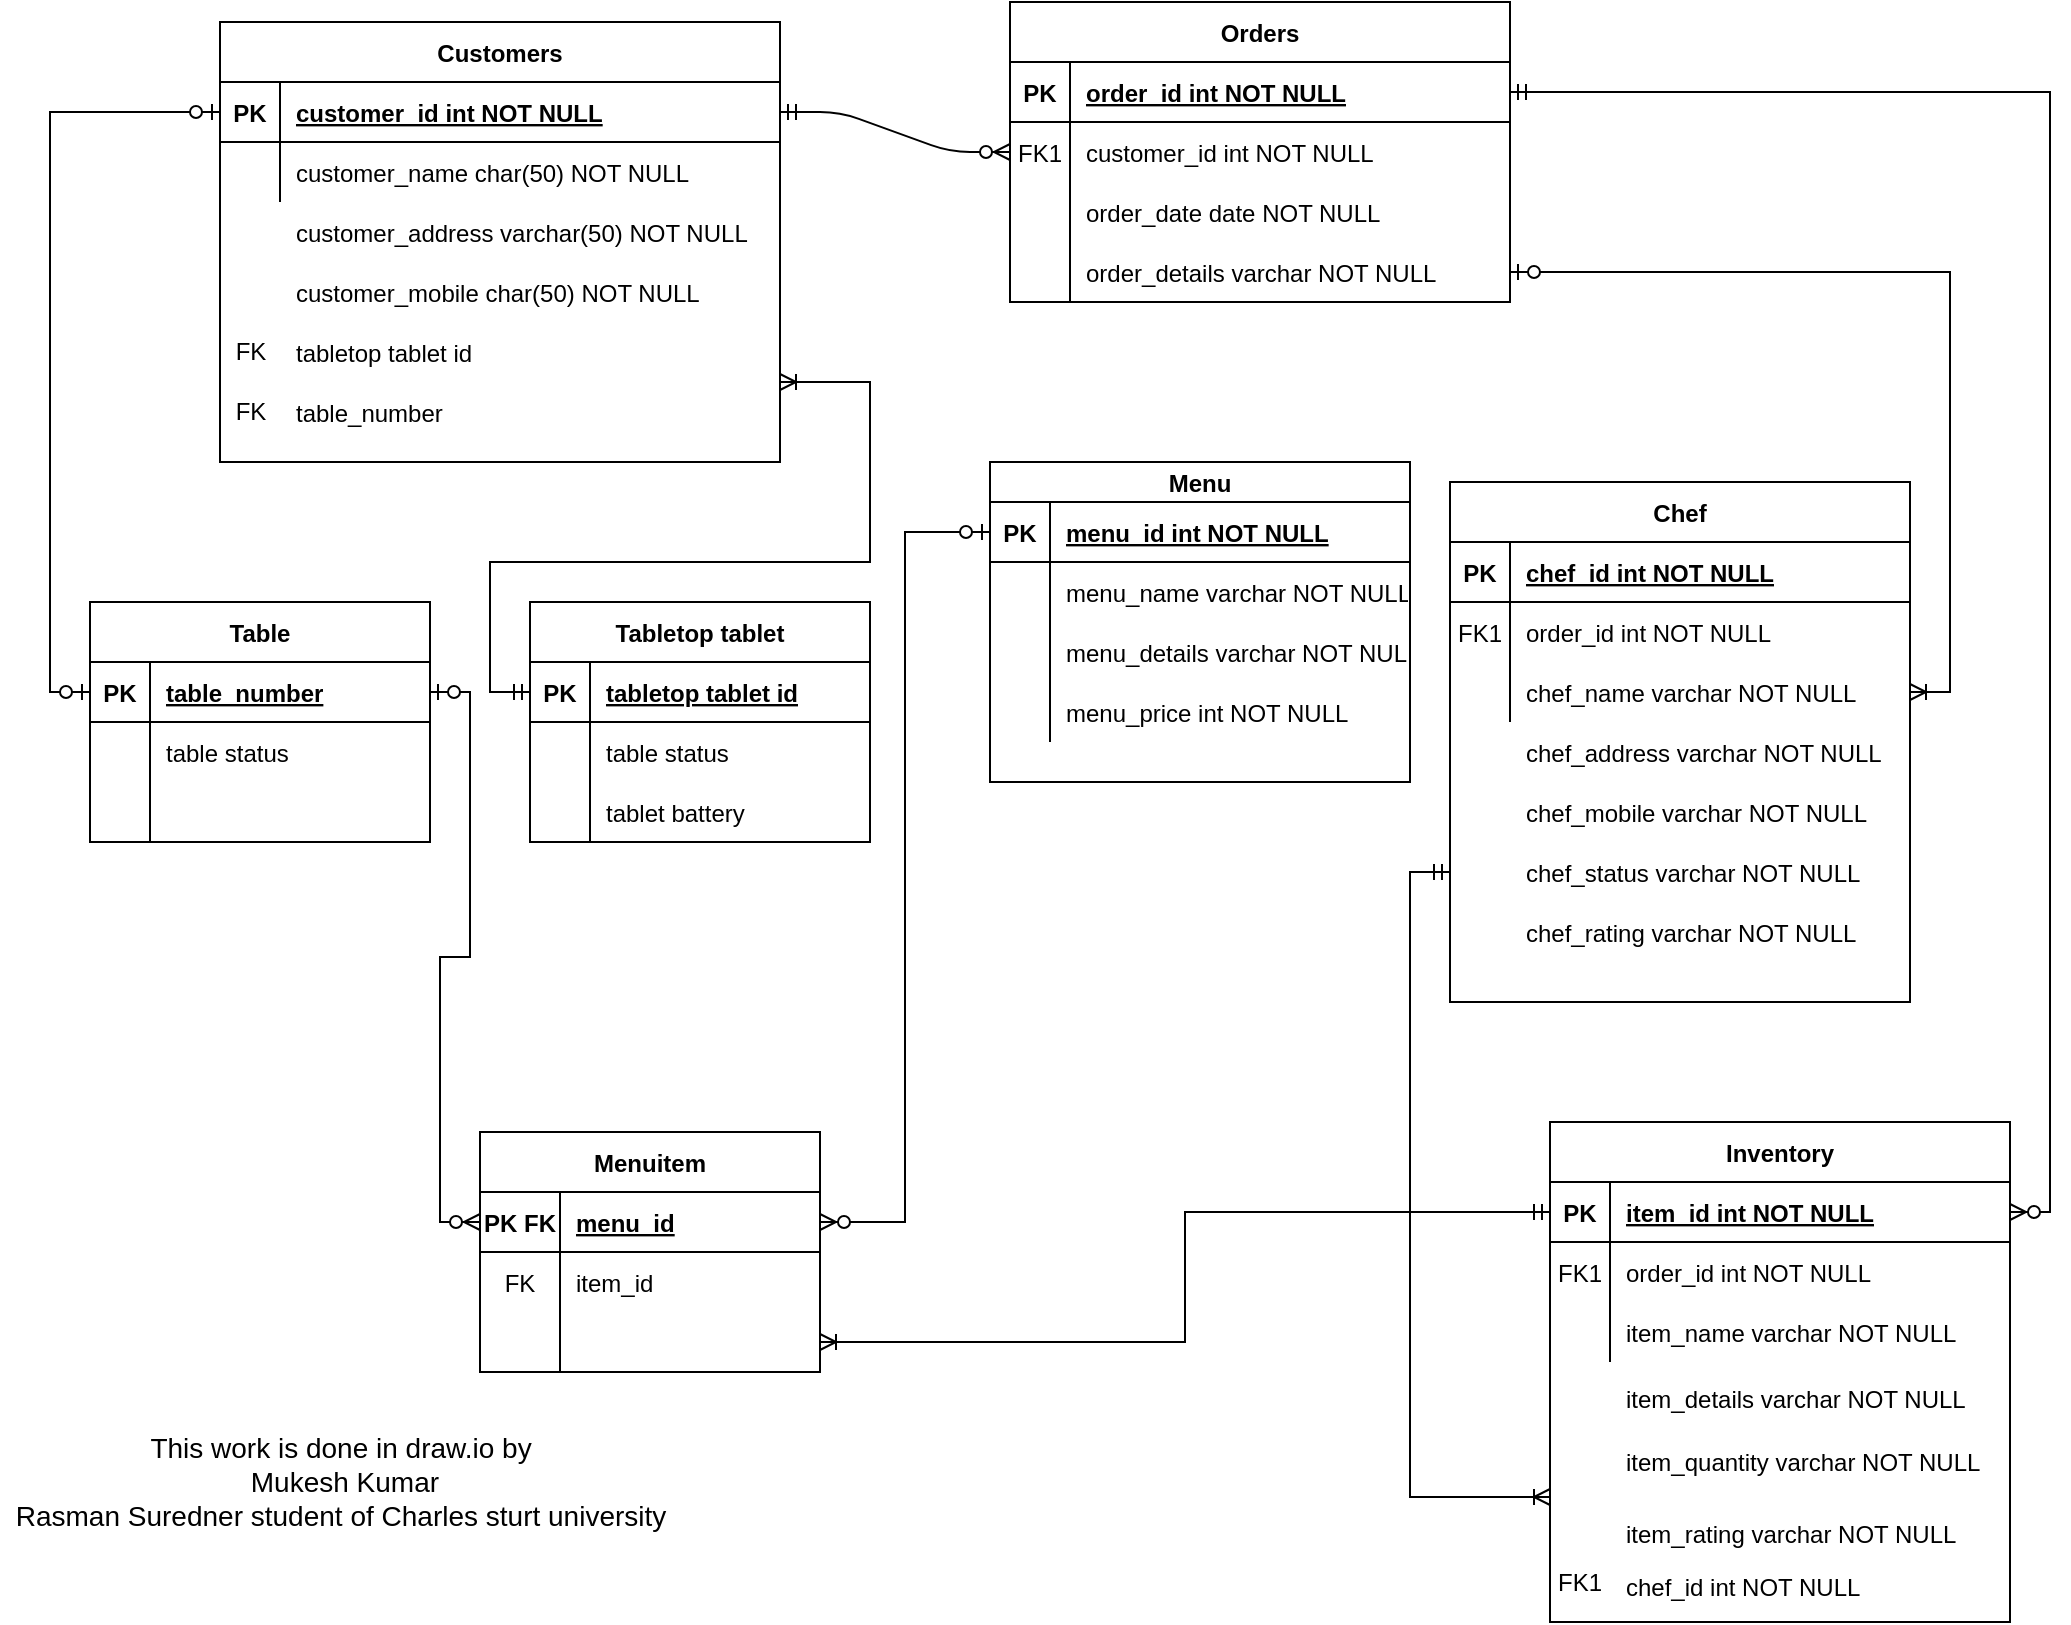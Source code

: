 <mxfile version="14.5.7" type="device"><diagram id="R2lEEEUBdFMjLlhIrx00" name="Page-1"><mxGraphModel dx="1001" dy="580" grid="1" gridSize="10" guides="1" tooltips="1" connect="1" arrows="1" fold="1" page="1" pageScale="1" pageWidth="850" pageHeight="1100" math="0" shadow="0" extFonts="Permanent Marker^https://fonts.googleapis.com/css?family=Permanent+Marker"><root><mxCell id="0"/><mxCell id="1" parent="0"/><mxCell id="C-vyLk0tnHw3VtMMgP7b-1" value="" style="edgeStyle=entityRelationEdgeStyle;endArrow=ERzeroToMany;startArrow=ERmandOne;endFill=1;startFill=0;" parent="1" source="C-vyLk0tnHw3VtMMgP7b-24" target="C-vyLk0tnHw3VtMMgP7b-6" edge="1"><mxGeometry width="100" height="100" relative="1" as="geometry"><mxPoint x="340" y="720" as="sourcePoint"/><mxPoint x="440" y="620" as="targetPoint"/></mxGeometry></mxCell><mxCell id="C-vyLk0tnHw3VtMMgP7b-2" value="Orders" style="shape=table;startSize=30;container=1;collapsible=1;childLayout=tableLayout;fixedRows=1;rowLines=0;fontStyle=1;align=center;resizeLast=1;" parent="1" vertex="1"><mxGeometry x="520" y="80" width="250" height="150" as="geometry"/></mxCell><mxCell id="C-vyLk0tnHw3VtMMgP7b-3" value="" style="shape=partialRectangle;collapsible=0;dropTarget=0;pointerEvents=0;fillColor=none;points=[[0,0.5],[1,0.5]];portConstraint=eastwest;top=0;left=0;right=0;bottom=1;" parent="C-vyLk0tnHw3VtMMgP7b-2" vertex="1"><mxGeometry y="30" width="250" height="30" as="geometry"/></mxCell><mxCell id="C-vyLk0tnHw3VtMMgP7b-4" value="PK" style="shape=partialRectangle;overflow=hidden;connectable=0;fillColor=none;top=0;left=0;bottom=0;right=0;fontStyle=1;" parent="C-vyLk0tnHw3VtMMgP7b-3" vertex="1"><mxGeometry width="30" height="30" as="geometry"/></mxCell><mxCell id="C-vyLk0tnHw3VtMMgP7b-5" value="order_id int NOT NULL " style="shape=partialRectangle;overflow=hidden;connectable=0;fillColor=none;top=0;left=0;bottom=0;right=0;align=left;spacingLeft=6;fontStyle=5;" parent="C-vyLk0tnHw3VtMMgP7b-3" vertex="1"><mxGeometry x="30" width="220" height="30" as="geometry"/></mxCell><mxCell id="C-vyLk0tnHw3VtMMgP7b-6" value="" style="shape=partialRectangle;collapsible=0;dropTarget=0;pointerEvents=0;fillColor=none;points=[[0,0.5],[1,0.5]];portConstraint=eastwest;top=0;left=0;right=0;bottom=0;" parent="C-vyLk0tnHw3VtMMgP7b-2" vertex="1"><mxGeometry y="60" width="250" height="30" as="geometry"/></mxCell><mxCell id="C-vyLk0tnHw3VtMMgP7b-7" value="FK1" style="shape=partialRectangle;overflow=hidden;connectable=0;fillColor=none;top=0;left=0;bottom=0;right=0;" parent="C-vyLk0tnHw3VtMMgP7b-6" vertex="1"><mxGeometry width="30" height="30" as="geometry"/></mxCell><mxCell id="C-vyLk0tnHw3VtMMgP7b-8" value="customer_id int NOT NULL" style="shape=partialRectangle;overflow=hidden;connectable=0;fillColor=none;top=0;left=0;bottom=0;right=0;align=left;spacingLeft=6;" parent="C-vyLk0tnHw3VtMMgP7b-6" vertex="1"><mxGeometry x="30" width="220" height="30" as="geometry"/></mxCell><mxCell id="C-vyLk0tnHw3VtMMgP7b-9" value="" style="shape=partialRectangle;collapsible=0;dropTarget=0;pointerEvents=0;fillColor=none;points=[[0,0.5],[1,0.5]];portConstraint=eastwest;top=0;left=0;right=0;bottom=0;" parent="C-vyLk0tnHw3VtMMgP7b-2" vertex="1"><mxGeometry y="90" width="250" height="30" as="geometry"/></mxCell><mxCell id="C-vyLk0tnHw3VtMMgP7b-10" value="" style="shape=partialRectangle;overflow=hidden;connectable=0;fillColor=none;top=0;left=0;bottom=0;right=0;" parent="C-vyLk0tnHw3VtMMgP7b-9" vertex="1"><mxGeometry width="30" height="30" as="geometry"/></mxCell><mxCell id="C-vyLk0tnHw3VtMMgP7b-11" value="order_date date NOT NULL" style="shape=partialRectangle;overflow=hidden;connectable=0;fillColor=none;top=0;left=0;bottom=0;right=0;align=left;spacingLeft=6;" parent="C-vyLk0tnHw3VtMMgP7b-9" vertex="1"><mxGeometry x="30" width="220" height="30" as="geometry"/></mxCell><mxCell id="YuG_SOp14LQoH3EPIT1z-64" value="" style="shape=partialRectangle;collapsible=0;dropTarget=0;pointerEvents=0;fillColor=none;points=[[0,0.5],[1,0.5]];portConstraint=eastwest;top=0;left=0;right=0;bottom=0;" vertex="1" parent="C-vyLk0tnHw3VtMMgP7b-2"><mxGeometry y="120" width="250" height="30" as="geometry"/></mxCell><mxCell id="YuG_SOp14LQoH3EPIT1z-65" value="" style="shape=partialRectangle;overflow=hidden;connectable=0;fillColor=none;top=0;left=0;bottom=0;right=0;" vertex="1" parent="YuG_SOp14LQoH3EPIT1z-64"><mxGeometry width="30" height="30" as="geometry"/></mxCell><mxCell id="YuG_SOp14LQoH3EPIT1z-66" value="order_details varchar NOT NULL" style="shape=partialRectangle;overflow=hidden;connectable=0;fillColor=none;top=0;left=0;bottom=0;right=0;align=left;spacingLeft=6;" vertex="1" parent="YuG_SOp14LQoH3EPIT1z-64"><mxGeometry x="30" width="220" height="30" as="geometry"/></mxCell><mxCell id="YuG_SOp14LQoH3EPIT1z-11" value="Menu" style="shape=table;startSize=20;container=1;collapsible=1;childLayout=tableLayout;fixedRows=1;rowLines=0;fontStyle=1;align=center;resizeLast=1;" vertex="1" parent="1"><mxGeometry x="510" y="310" width="210" height="160" as="geometry"/></mxCell><mxCell id="YuG_SOp14LQoH3EPIT1z-12" value="" style="shape=partialRectangle;collapsible=0;dropTarget=0;pointerEvents=0;fillColor=none;points=[[0,0.5],[1,0.5]];portConstraint=eastwest;top=0;left=0;right=0;bottom=1;" vertex="1" parent="YuG_SOp14LQoH3EPIT1z-11"><mxGeometry y="20" width="210" height="30" as="geometry"/></mxCell><mxCell id="YuG_SOp14LQoH3EPIT1z-13" value="PK" style="shape=partialRectangle;overflow=hidden;connectable=0;fillColor=none;top=0;left=0;bottom=0;right=0;fontStyle=1;" vertex="1" parent="YuG_SOp14LQoH3EPIT1z-12"><mxGeometry width="30" height="30" as="geometry"/></mxCell><mxCell id="YuG_SOp14LQoH3EPIT1z-14" value="menu_id int NOT NULL " style="shape=partialRectangle;overflow=hidden;connectable=0;fillColor=none;top=0;left=0;bottom=0;right=0;align=left;spacingLeft=6;fontStyle=5;" vertex="1" parent="YuG_SOp14LQoH3EPIT1z-12"><mxGeometry x="30" width="180" height="30" as="geometry"/></mxCell><mxCell id="YuG_SOp14LQoH3EPIT1z-15" value="" style="shape=partialRectangle;collapsible=0;dropTarget=0;pointerEvents=0;fillColor=none;points=[[0,0.5],[1,0.5]];portConstraint=eastwest;top=0;left=0;right=0;bottom=0;" vertex="1" parent="YuG_SOp14LQoH3EPIT1z-11"><mxGeometry y="50" width="210" height="30" as="geometry"/></mxCell><mxCell id="YuG_SOp14LQoH3EPIT1z-16" value="" style="shape=partialRectangle;overflow=hidden;connectable=0;fillColor=none;top=0;left=0;bottom=0;right=0;" vertex="1" parent="YuG_SOp14LQoH3EPIT1z-15"><mxGeometry width="30" height="30" as="geometry"/></mxCell><mxCell id="YuG_SOp14LQoH3EPIT1z-17" value="menu_name varchar NOT NULL" style="shape=partialRectangle;overflow=hidden;connectable=0;fillColor=none;top=0;left=0;bottom=0;right=0;align=left;spacingLeft=6;" vertex="1" parent="YuG_SOp14LQoH3EPIT1z-15"><mxGeometry x="30" width="180" height="30" as="geometry"/></mxCell><mxCell id="YuG_SOp14LQoH3EPIT1z-18" value="" style="shape=partialRectangle;collapsible=0;dropTarget=0;pointerEvents=0;fillColor=none;points=[[0,0.5],[1,0.5]];portConstraint=eastwest;top=0;left=0;right=0;bottom=0;" vertex="1" parent="YuG_SOp14LQoH3EPIT1z-11"><mxGeometry y="80" width="210" height="30" as="geometry"/></mxCell><mxCell id="YuG_SOp14LQoH3EPIT1z-19" value="" style="shape=partialRectangle;overflow=hidden;connectable=0;fillColor=none;top=0;left=0;bottom=0;right=0;" vertex="1" parent="YuG_SOp14LQoH3EPIT1z-18"><mxGeometry width="30" height="30" as="geometry"/></mxCell><mxCell id="YuG_SOp14LQoH3EPIT1z-20" value="menu_details varchar NOT NULL" style="shape=partialRectangle;overflow=hidden;connectable=0;fillColor=none;top=0;left=0;bottom=0;right=0;align=left;spacingLeft=6;" vertex="1" parent="YuG_SOp14LQoH3EPIT1z-18"><mxGeometry x="30" width="180" height="30" as="geometry"/></mxCell><mxCell id="YuG_SOp14LQoH3EPIT1z-67" value="" style="shape=partialRectangle;collapsible=0;dropTarget=0;pointerEvents=0;fillColor=none;points=[[0,0.5],[1,0.5]];portConstraint=eastwest;top=0;left=0;right=0;bottom=0;" vertex="1" parent="YuG_SOp14LQoH3EPIT1z-11"><mxGeometry y="110" width="210" height="30" as="geometry"/></mxCell><mxCell id="YuG_SOp14LQoH3EPIT1z-68" value="" style="shape=partialRectangle;overflow=hidden;connectable=0;fillColor=none;top=0;left=0;bottom=0;right=0;" vertex="1" parent="YuG_SOp14LQoH3EPIT1z-67"><mxGeometry width="30" height="30" as="geometry"/></mxCell><mxCell id="YuG_SOp14LQoH3EPIT1z-69" value="menu_price int NOT NULL" style="shape=partialRectangle;overflow=hidden;connectable=0;fillColor=none;top=0;left=0;bottom=0;right=0;align=left;spacingLeft=6;" vertex="1" parent="YuG_SOp14LQoH3EPIT1z-67"><mxGeometry x="30" width="180" height="30" as="geometry"/></mxCell><mxCell id="YuG_SOp14LQoH3EPIT1z-21" value="Table" style="shape=table;startSize=30;container=1;collapsible=1;childLayout=tableLayout;fixedRows=1;rowLines=0;fontStyle=1;align=center;resizeLast=1;" vertex="1" parent="1"><mxGeometry x="60" y="380" width="170" height="120" as="geometry"/></mxCell><mxCell id="YuG_SOp14LQoH3EPIT1z-22" value="" style="shape=partialRectangle;collapsible=0;dropTarget=0;pointerEvents=0;fillColor=none;points=[[0,0.5],[1,0.5]];portConstraint=eastwest;top=0;left=0;right=0;bottom=1;" vertex="1" parent="YuG_SOp14LQoH3EPIT1z-21"><mxGeometry y="30" width="170" height="30" as="geometry"/></mxCell><mxCell id="YuG_SOp14LQoH3EPIT1z-23" value="PK" style="shape=partialRectangle;overflow=hidden;connectable=0;fillColor=none;top=0;left=0;bottom=0;right=0;fontStyle=1;" vertex="1" parent="YuG_SOp14LQoH3EPIT1z-22"><mxGeometry width="30" height="30" as="geometry"/></mxCell><mxCell id="YuG_SOp14LQoH3EPIT1z-24" value="table_number" style="shape=partialRectangle;overflow=hidden;connectable=0;fillColor=none;top=0;left=0;bottom=0;right=0;align=left;spacingLeft=6;fontStyle=5;" vertex="1" parent="YuG_SOp14LQoH3EPIT1z-22"><mxGeometry x="30" width="140" height="30" as="geometry"/></mxCell><mxCell id="YuG_SOp14LQoH3EPIT1z-25" value="" style="shape=partialRectangle;collapsible=0;dropTarget=0;pointerEvents=0;fillColor=none;points=[[0,0.5],[1,0.5]];portConstraint=eastwest;top=0;left=0;right=0;bottom=0;" vertex="1" parent="YuG_SOp14LQoH3EPIT1z-21"><mxGeometry y="60" width="170" height="30" as="geometry"/></mxCell><mxCell id="YuG_SOp14LQoH3EPIT1z-26" value="" style="shape=partialRectangle;overflow=hidden;connectable=0;fillColor=none;top=0;left=0;bottom=0;right=0;" vertex="1" parent="YuG_SOp14LQoH3EPIT1z-25"><mxGeometry width="30" height="30" as="geometry"/></mxCell><mxCell id="YuG_SOp14LQoH3EPIT1z-27" value="table status" style="shape=partialRectangle;overflow=hidden;connectable=0;fillColor=none;top=0;left=0;bottom=0;right=0;align=left;spacingLeft=6;" vertex="1" parent="YuG_SOp14LQoH3EPIT1z-25"><mxGeometry x="30" width="140" height="30" as="geometry"/></mxCell><mxCell id="YuG_SOp14LQoH3EPIT1z-28" value="" style="shape=partialRectangle;collapsible=0;dropTarget=0;pointerEvents=0;fillColor=none;points=[[0,0.5],[1,0.5]];portConstraint=eastwest;top=0;left=0;right=0;bottom=0;" vertex="1" parent="YuG_SOp14LQoH3EPIT1z-21"><mxGeometry y="90" width="170" height="30" as="geometry"/></mxCell><mxCell id="YuG_SOp14LQoH3EPIT1z-29" value="" style="shape=partialRectangle;overflow=hidden;connectable=0;fillColor=none;top=0;left=0;bottom=0;right=0;" vertex="1" parent="YuG_SOp14LQoH3EPIT1z-28"><mxGeometry width="30" height="30" as="geometry"/></mxCell><mxCell id="YuG_SOp14LQoH3EPIT1z-30" value="" style="shape=partialRectangle;overflow=hidden;connectable=0;fillColor=none;top=0;left=0;bottom=0;right=0;align=left;spacingLeft=6;" vertex="1" parent="YuG_SOp14LQoH3EPIT1z-28"><mxGeometry x="30" width="140" height="30" as="geometry"/></mxCell><mxCell id="YuG_SOp14LQoH3EPIT1z-31" value="Menuitem" style="shape=table;startSize=30;container=1;collapsible=1;childLayout=tableLayout;fixedRows=1;rowLines=0;fontStyle=1;align=center;resizeLast=1;" vertex="1" parent="1"><mxGeometry x="255" y="645" width="170" height="120" as="geometry"/></mxCell><mxCell id="YuG_SOp14LQoH3EPIT1z-32" value="" style="shape=partialRectangle;collapsible=0;dropTarget=0;pointerEvents=0;fillColor=none;points=[[0,0.5],[1,0.5]];portConstraint=eastwest;top=0;left=0;right=0;bottom=1;" vertex="1" parent="YuG_SOp14LQoH3EPIT1z-31"><mxGeometry y="30" width="170" height="30" as="geometry"/></mxCell><mxCell id="YuG_SOp14LQoH3EPIT1z-33" value="PK FK" style="shape=partialRectangle;overflow=hidden;connectable=0;fillColor=none;top=0;left=0;bottom=0;right=0;fontStyle=1;" vertex="1" parent="YuG_SOp14LQoH3EPIT1z-32"><mxGeometry width="40" height="30" as="geometry"/></mxCell><mxCell id="YuG_SOp14LQoH3EPIT1z-34" value="menu_id" style="shape=partialRectangle;overflow=hidden;connectable=0;fillColor=none;top=0;left=0;bottom=0;right=0;align=left;spacingLeft=6;fontStyle=5;" vertex="1" parent="YuG_SOp14LQoH3EPIT1z-32"><mxGeometry x="40" width="130" height="30" as="geometry"/></mxCell><mxCell id="YuG_SOp14LQoH3EPIT1z-35" value="" style="shape=partialRectangle;collapsible=0;dropTarget=0;pointerEvents=0;fillColor=none;points=[[0,0.5],[1,0.5]];portConstraint=eastwest;top=0;left=0;right=0;bottom=0;" vertex="1" parent="YuG_SOp14LQoH3EPIT1z-31"><mxGeometry y="60" width="170" height="30" as="geometry"/></mxCell><mxCell id="YuG_SOp14LQoH3EPIT1z-36" value="FK" style="shape=partialRectangle;overflow=hidden;connectable=0;fillColor=none;top=0;left=0;bottom=0;right=0;" vertex="1" parent="YuG_SOp14LQoH3EPIT1z-35"><mxGeometry width="40" height="30" as="geometry"/></mxCell><mxCell id="YuG_SOp14LQoH3EPIT1z-37" value="item_id" style="shape=partialRectangle;overflow=hidden;connectable=0;fillColor=none;top=0;left=0;bottom=0;right=0;align=left;spacingLeft=6;" vertex="1" parent="YuG_SOp14LQoH3EPIT1z-35"><mxGeometry x="40" width="130" height="30" as="geometry"/></mxCell><mxCell id="YuG_SOp14LQoH3EPIT1z-38" value="" style="shape=partialRectangle;collapsible=0;dropTarget=0;pointerEvents=0;fillColor=none;points=[[0,0.5],[1,0.5]];portConstraint=eastwest;top=0;left=0;right=0;bottom=0;" vertex="1" parent="YuG_SOp14LQoH3EPIT1z-31"><mxGeometry y="90" width="170" height="30" as="geometry"/></mxCell><mxCell id="YuG_SOp14LQoH3EPIT1z-39" value="" style="shape=partialRectangle;overflow=hidden;connectable=0;fillColor=none;top=0;left=0;bottom=0;right=0;" vertex="1" parent="YuG_SOp14LQoH3EPIT1z-38"><mxGeometry width="40" height="30" as="geometry"/></mxCell><mxCell id="YuG_SOp14LQoH3EPIT1z-40" value="" style="shape=partialRectangle;overflow=hidden;connectable=0;fillColor=none;top=0;left=0;bottom=0;right=0;align=left;spacingLeft=6;" vertex="1" parent="YuG_SOp14LQoH3EPIT1z-38"><mxGeometry x="40" width="130" height="30" as="geometry"/></mxCell><mxCell id="YuG_SOp14LQoH3EPIT1z-61" value="" style="group" vertex="1" connectable="0" parent="1"><mxGeometry x="125" y="90" width="280" height="220" as="geometry"/></mxCell><mxCell id="YuG_SOp14LQoH3EPIT1z-54" value="FK" style="text;html=1;align=center;verticalAlign=middle;resizable=0;points=[];autosize=1;" vertex="1" parent="YuG_SOp14LQoH3EPIT1z-61"><mxGeometry y="155" width="30" height="20" as="geometry"/></mxCell><mxCell id="YuG_SOp14LQoH3EPIT1z-57" value="FK" style="text;html=1;align=center;verticalAlign=middle;resizable=0;points=[];autosize=1;" vertex="1" parent="YuG_SOp14LQoH3EPIT1z-61"><mxGeometry y="185" width="30" height="20" as="geometry"/></mxCell><mxCell id="YuG_SOp14LQoH3EPIT1z-60" value="" style="group" vertex="1" connectable="0" parent="YuG_SOp14LQoH3EPIT1z-61"><mxGeometry width="280" height="220" as="geometry"/></mxCell><mxCell id="C-vyLk0tnHw3VtMMgP7b-23" value="Customers" style="shape=table;startSize=30;container=1;collapsible=1;childLayout=tableLayout;fixedRows=1;rowLines=0;fontStyle=1;align=center;resizeLast=1;" parent="YuG_SOp14LQoH3EPIT1z-60" vertex="1"><mxGeometry width="280" height="220" as="geometry"/></mxCell><mxCell id="C-vyLk0tnHw3VtMMgP7b-24" value="" style="shape=partialRectangle;collapsible=0;dropTarget=0;pointerEvents=0;fillColor=none;points=[[0,0.5],[1,0.5]];portConstraint=eastwest;top=0;left=0;right=0;bottom=1;" parent="C-vyLk0tnHw3VtMMgP7b-23" vertex="1"><mxGeometry y="30" width="280" height="30" as="geometry"/></mxCell><mxCell id="C-vyLk0tnHw3VtMMgP7b-25" value="PK" style="shape=partialRectangle;overflow=hidden;connectable=0;fillColor=none;top=0;left=0;bottom=0;right=0;fontStyle=1;" parent="C-vyLk0tnHw3VtMMgP7b-24" vertex="1"><mxGeometry width="30" height="30" as="geometry"/></mxCell><mxCell id="C-vyLk0tnHw3VtMMgP7b-26" value="customer_id int NOT NULL " style="shape=partialRectangle;overflow=hidden;connectable=0;fillColor=none;top=0;left=0;bottom=0;right=0;align=left;spacingLeft=6;fontStyle=5;" parent="C-vyLk0tnHw3VtMMgP7b-24" vertex="1"><mxGeometry x="30" width="250" height="30" as="geometry"/></mxCell><mxCell id="C-vyLk0tnHw3VtMMgP7b-27" value="" style="shape=partialRectangle;collapsible=0;dropTarget=0;pointerEvents=0;fillColor=none;points=[[0,0.5],[1,0.5]];portConstraint=eastwest;top=0;left=0;right=0;bottom=0;" parent="C-vyLk0tnHw3VtMMgP7b-23" vertex="1"><mxGeometry y="60" width="280" height="30" as="geometry"/></mxCell><mxCell id="C-vyLk0tnHw3VtMMgP7b-28" value="" style="shape=partialRectangle;overflow=hidden;connectable=0;fillColor=none;top=0;left=0;bottom=0;right=0;" parent="C-vyLk0tnHw3VtMMgP7b-27" vertex="1"><mxGeometry width="30" height="30" as="geometry"/></mxCell><mxCell id="C-vyLk0tnHw3VtMMgP7b-29" value="customer_name char(50) NOT NULL" style="shape=partialRectangle;overflow=hidden;connectable=0;fillColor=none;top=0;left=0;bottom=0;right=0;align=left;spacingLeft=6;" parent="C-vyLk0tnHw3VtMMgP7b-27" vertex="1"><mxGeometry x="30" width="250" height="30" as="geometry"/></mxCell><mxCell id="YuG_SOp14LQoH3EPIT1z-51" value="customer_address varchar(50) NOT NULL" style="shape=partialRectangle;overflow=hidden;connectable=0;fillColor=none;top=0;left=0;bottom=0;right=0;align=left;spacingLeft=6;" vertex="1" parent="YuG_SOp14LQoH3EPIT1z-60"><mxGeometry x="30" y="90" width="240" height="30" as="geometry"/></mxCell><mxCell id="YuG_SOp14LQoH3EPIT1z-52" value="customer_mobile char(50) NOT NULL" style="shape=partialRectangle;overflow=hidden;connectable=0;fillColor=none;top=0;left=0;bottom=0;right=0;align=left;spacingLeft=6;" vertex="1" parent="YuG_SOp14LQoH3EPIT1z-60"><mxGeometry x="30" y="120" width="240" height="30" as="geometry"/></mxCell><mxCell id="YuG_SOp14LQoH3EPIT1z-53" value="tabletop tablet id" style="shape=partialRectangle;overflow=hidden;connectable=0;fillColor=none;top=0;left=0;bottom=0;right=0;align=left;spacingLeft=6;" vertex="1" parent="YuG_SOp14LQoH3EPIT1z-60"><mxGeometry x="30" y="150" width="240" height="30" as="geometry"/></mxCell><mxCell id="YuG_SOp14LQoH3EPIT1z-56" value="table_number" style="shape=partialRectangle;overflow=hidden;connectable=0;fillColor=none;top=0;left=0;bottom=0;right=0;align=left;spacingLeft=6;" vertex="1" parent="YuG_SOp14LQoH3EPIT1z-60"><mxGeometry x="30" y="180" width="240" height="30" as="geometry"/></mxCell><mxCell id="YuG_SOp14LQoH3EPIT1z-62" style="edgeStyle=orthogonalEdgeStyle;rounded=0;jumpStyle=none;orthogonalLoop=1;jettySize=auto;html=1;exitX=0;exitY=0.5;exitDx=0;exitDy=0;entryX=0;entryY=0.5;entryDx=0;entryDy=0;strokeColor=#000000;endArrow=ERzeroToOne;endFill=1;startArrow=ERzeroToOne;startFill=1;" edge="1" parent="1" source="C-vyLk0tnHw3VtMMgP7b-24" target="YuG_SOp14LQoH3EPIT1z-22"><mxGeometry relative="1" as="geometry"/></mxCell><mxCell id="YuG_SOp14LQoH3EPIT1z-70" style="edgeStyle=orthogonalEdgeStyle;rounded=0;jumpStyle=none;orthogonalLoop=1;jettySize=auto;html=1;exitX=0;exitY=0.5;exitDx=0;exitDy=0;entryX=1;entryY=0.5;entryDx=0;entryDy=0;startArrow=ERzeroToOne;startFill=1;endArrow=ERzeroToMany;endFill=1;strokeColor=#000000;" edge="1" parent="1" source="YuG_SOp14LQoH3EPIT1z-12" target="YuG_SOp14LQoH3EPIT1z-32"><mxGeometry relative="1" as="geometry"/></mxCell><mxCell id="YuG_SOp14LQoH3EPIT1z-71" style="edgeStyle=orthogonalEdgeStyle;rounded=0;jumpStyle=none;orthogonalLoop=1;jettySize=auto;html=1;exitX=1;exitY=0.5;exitDx=0;exitDy=0;entryX=0;entryY=0.5;entryDx=0;entryDy=0;startArrow=ERzeroToOne;startFill=1;endArrow=ERzeroToMany;endFill=1;strokeColor=#000000;" edge="1" parent="1" source="YuG_SOp14LQoH3EPIT1z-22" target="YuG_SOp14LQoH3EPIT1z-32"><mxGeometry relative="1" as="geometry"/></mxCell><mxCell id="YuG_SOp14LQoH3EPIT1z-72" style="edgeStyle=orthogonalEdgeStyle;rounded=0;jumpStyle=none;orthogonalLoop=1;jettySize=auto;html=1;entryX=1;entryY=0.5;entryDx=0;entryDy=0;startArrow=ERmandOne;startFill=0;endArrow=ERzeroToMany;endFill=1;strokeColor=#000000;" edge="1" parent="1" source="C-vyLk0tnHw3VtMMgP7b-3" target="YuG_SOp14LQoH3EPIT1z-2"><mxGeometry relative="1" as="geometry"/></mxCell><mxCell id="YuG_SOp14LQoH3EPIT1z-74" value="Tabletop tablet" style="shape=table;startSize=30;container=1;collapsible=1;childLayout=tableLayout;fixedRows=1;rowLines=0;fontStyle=1;align=center;resizeLast=1;" vertex="1" parent="1"><mxGeometry x="280" y="380" width="170" height="120" as="geometry"/></mxCell><mxCell id="YuG_SOp14LQoH3EPIT1z-75" value="" style="shape=partialRectangle;collapsible=0;dropTarget=0;pointerEvents=0;fillColor=none;points=[[0,0.5],[1,0.5]];portConstraint=eastwest;top=0;left=0;right=0;bottom=1;" vertex="1" parent="YuG_SOp14LQoH3EPIT1z-74"><mxGeometry y="30" width="170" height="30" as="geometry"/></mxCell><mxCell id="YuG_SOp14LQoH3EPIT1z-76" value="PK" style="shape=partialRectangle;overflow=hidden;connectable=0;fillColor=none;top=0;left=0;bottom=0;right=0;fontStyle=1;" vertex="1" parent="YuG_SOp14LQoH3EPIT1z-75"><mxGeometry width="30" height="30" as="geometry"/></mxCell><mxCell id="YuG_SOp14LQoH3EPIT1z-77" value="tabletop tablet id" style="shape=partialRectangle;overflow=hidden;connectable=0;fillColor=none;top=0;left=0;bottom=0;right=0;align=left;spacingLeft=6;fontStyle=5;" vertex="1" parent="YuG_SOp14LQoH3EPIT1z-75"><mxGeometry x="30" width="140" height="30" as="geometry"/></mxCell><mxCell id="YuG_SOp14LQoH3EPIT1z-78" value="" style="shape=partialRectangle;collapsible=0;dropTarget=0;pointerEvents=0;fillColor=none;points=[[0,0.5],[1,0.5]];portConstraint=eastwest;top=0;left=0;right=0;bottom=0;" vertex="1" parent="YuG_SOp14LQoH3EPIT1z-74"><mxGeometry y="60" width="170" height="30" as="geometry"/></mxCell><mxCell id="YuG_SOp14LQoH3EPIT1z-79" value="" style="shape=partialRectangle;overflow=hidden;connectable=0;fillColor=none;top=0;left=0;bottom=0;right=0;" vertex="1" parent="YuG_SOp14LQoH3EPIT1z-78"><mxGeometry width="30" height="30" as="geometry"/></mxCell><mxCell id="YuG_SOp14LQoH3EPIT1z-80" value="table status" style="shape=partialRectangle;overflow=hidden;connectable=0;fillColor=none;top=0;left=0;bottom=0;right=0;align=left;spacingLeft=6;" vertex="1" parent="YuG_SOp14LQoH3EPIT1z-78"><mxGeometry x="30" width="140" height="30" as="geometry"/></mxCell><mxCell id="YuG_SOp14LQoH3EPIT1z-81" value="" style="shape=partialRectangle;collapsible=0;dropTarget=0;pointerEvents=0;fillColor=none;points=[[0,0.5],[1,0.5]];portConstraint=eastwest;top=0;left=0;right=0;bottom=0;" vertex="1" parent="YuG_SOp14LQoH3EPIT1z-74"><mxGeometry y="90" width="170" height="30" as="geometry"/></mxCell><mxCell id="YuG_SOp14LQoH3EPIT1z-82" value="" style="shape=partialRectangle;overflow=hidden;connectable=0;fillColor=none;top=0;left=0;bottom=0;right=0;" vertex="1" parent="YuG_SOp14LQoH3EPIT1z-81"><mxGeometry width="30" height="30" as="geometry"/></mxCell><mxCell id="YuG_SOp14LQoH3EPIT1z-83" value="" style="shape=partialRectangle;overflow=hidden;connectable=0;fillColor=none;top=0;left=0;bottom=0;right=0;align=left;spacingLeft=6;" vertex="1" parent="YuG_SOp14LQoH3EPIT1z-81"><mxGeometry x="30" width="140" height="30" as="geometry"/></mxCell><mxCell id="YuG_SOp14LQoH3EPIT1z-84" value="tablet battery" style="shape=partialRectangle;overflow=hidden;connectable=0;fillColor=none;top=0;left=0;bottom=0;right=0;align=left;spacingLeft=6;" vertex="1" parent="1"><mxGeometry x="310" y="470" width="140" height="30" as="geometry"/></mxCell><mxCell id="YuG_SOp14LQoH3EPIT1z-85" style="edgeStyle=orthogonalEdgeStyle;rounded=0;jumpStyle=none;orthogonalLoop=1;jettySize=auto;html=1;exitX=0;exitY=0.5;exitDx=0;exitDy=0;startArrow=ERmandOne;startFill=0;endArrow=ERoneToMany;endFill=0;strokeColor=#000000;" edge="1" parent="1" source="YuG_SOp14LQoH3EPIT1z-75"><mxGeometry relative="1" as="geometry"><mxPoint x="405" y="270" as="targetPoint"/><Array as="points"><mxPoint x="260" y="425"/><mxPoint x="260" y="360"/><mxPoint x="450" y="360"/><mxPoint x="450" y="270"/><mxPoint x="405" y="270"/></Array></mxGeometry></mxCell><mxCell id="YuG_SOp14LQoH3EPIT1z-87" style="edgeStyle=orthogonalEdgeStyle;rounded=0;jumpStyle=none;orthogonalLoop=1;jettySize=auto;html=1;exitX=0;exitY=0.5;exitDx=0;exitDy=0;entryX=1;entryY=0.5;entryDx=0;entryDy=0;startArrow=ERmandOne;startFill=0;endArrow=ERoneToMany;endFill=0;strokeColor=#000000;" edge="1" parent="1" source="YuG_SOp14LQoH3EPIT1z-2" target="YuG_SOp14LQoH3EPIT1z-38"><mxGeometry relative="1" as="geometry"/></mxCell><mxCell id="YuG_SOp14LQoH3EPIT1z-90" value="" style="group" vertex="1" connectable="0" parent="1"><mxGeometry x="790" y="640" width="250" height="250" as="geometry"/></mxCell><mxCell id="YuG_SOp14LQoH3EPIT1z-1" value="Inventory" style="shape=table;startSize=30;container=1;collapsible=1;childLayout=tableLayout;fixedRows=1;rowLines=0;fontStyle=1;align=center;resizeLast=1;" vertex="1" parent="YuG_SOp14LQoH3EPIT1z-90"><mxGeometry width="230" height="250.0" as="geometry"/></mxCell><mxCell id="YuG_SOp14LQoH3EPIT1z-2" value="" style="shape=partialRectangle;collapsible=0;dropTarget=0;pointerEvents=0;fillColor=none;points=[[0,0.5],[1,0.5]];portConstraint=eastwest;top=0;left=0;right=0;bottom=1;" vertex="1" parent="YuG_SOp14LQoH3EPIT1z-1"><mxGeometry y="30" width="230" height="30" as="geometry"/></mxCell><mxCell id="YuG_SOp14LQoH3EPIT1z-3" value="PK" style="shape=partialRectangle;overflow=hidden;connectable=0;fillColor=none;top=0;left=0;bottom=0;right=0;fontStyle=1;" vertex="1" parent="YuG_SOp14LQoH3EPIT1z-2"><mxGeometry width="30" height="30" as="geometry"/></mxCell><mxCell id="YuG_SOp14LQoH3EPIT1z-4" value="item_id int NOT NULL " style="shape=partialRectangle;overflow=hidden;connectable=0;fillColor=none;top=0;left=0;bottom=0;right=0;align=left;spacingLeft=6;fontStyle=5;" vertex="1" parent="YuG_SOp14LQoH3EPIT1z-2"><mxGeometry x="30" width="200" height="30" as="geometry"/></mxCell><mxCell id="YuG_SOp14LQoH3EPIT1z-5" value="" style="shape=partialRectangle;collapsible=0;dropTarget=0;pointerEvents=0;fillColor=none;points=[[0,0.5],[1,0.5]];portConstraint=eastwest;top=0;left=0;right=0;bottom=0;" vertex="1" parent="YuG_SOp14LQoH3EPIT1z-1"><mxGeometry y="60" width="230" height="30" as="geometry"/></mxCell><mxCell id="YuG_SOp14LQoH3EPIT1z-6" value="FK1" style="shape=partialRectangle;overflow=hidden;connectable=0;fillColor=none;top=0;left=0;bottom=0;right=0;" vertex="1" parent="YuG_SOp14LQoH3EPIT1z-5"><mxGeometry width="30" height="30" as="geometry"/></mxCell><mxCell id="YuG_SOp14LQoH3EPIT1z-7" value="order_id int NOT NULL" style="shape=partialRectangle;overflow=hidden;connectable=0;fillColor=none;top=0;left=0;bottom=0;right=0;align=left;spacingLeft=6;" vertex="1" parent="YuG_SOp14LQoH3EPIT1z-5"><mxGeometry x="30" width="200" height="30" as="geometry"/></mxCell><mxCell id="YuG_SOp14LQoH3EPIT1z-8" value="" style="shape=partialRectangle;collapsible=0;dropTarget=0;pointerEvents=0;fillColor=none;points=[[0,0.5],[1,0.5]];portConstraint=eastwest;top=0;left=0;right=0;bottom=0;" vertex="1" parent="YuG_SOp14LQoH3EPIT1z-1"><mxGeometry y="90" width="230" height="30" as="geometry"/></mxCell><mxCell id="YuG_SOp14LQoH3EPIT1z-9" value="" style="shape=partialRectangle;overflow=hidden;connectable=0;fillColor=none;top=0;left=0;bottom=0;right=0;" vertex="1" parent="YuG_SOp14LQoH3EPIT1z-8"><mxGeometry width="30" height="30" as="geometry"/></mxCell><mxCell id="YuG_SOp14LQoH3EPIT1z-10" value="item_name varchar NOT NULL" style="shape=partialRectangle;overflow=hidden;connectable=0;fillColor=none;top=0;left=0;bottom=0;right=0;align=left;spacingLeft=6;" vertex="1" parent="YuG_SOp14LQoH3EPIT1z-8"><mxGeometry x="30" width="200" height="30" as="geometry"/></mxCell><mxCell id="YuG_SOp14LQoH3EPIT1z-88" value="item_details varchar NOT NULL" style="shape=partialRectangle;overflow=hidden;connectable=0;fillColor=none;top=0;left=0;bottom=0;right=0;align=left;spacingLeft=6;" vertex="1" parent="YuG_SOp14LQoH3EPIT1z-90"><mxGeometry x="30" y="120.003" width="220" height="35.714" as="geometry"/></mxCell><mxCell id="YuG_SOp14LQoH3EPIT1z-89" value="item_quantity varchar NOT NULL" style="shape=partialRectangle;overflow=hidden;connectable=0;fillColor=none;top=0;left=0;bottom=0;right=0;align=left;spacingLeft=6;" vertex="1" parent="YuG_SOp14LQoH3EPIT1z-90"><mxGeometry x="30" y="151.787" width="220" height="35.714" as="geometry"/></mxCell><mxCell id="YuG_SOp14LQoH3EPIT1z-107" value="item_rating varchar NOT NULL" style="shape=partialRectangle;overflow=hidden;connectable=0;fillColor=none;top=0;left=0;bottom=0;right=0;align=left;spacingLeft=6;" vertex="1" parent="YuG_SOp14LQoH3EPIT1z-90"><mxGeometry x="30" y="187.504" width="220" height="35.714" as="geometry"/></mxCell><mxCell id="YuG_SOp14LQoH3EPIT1z-108" value="chef_id int NOT NULL" style="shape=partialRectangle;overflow=hidden;connectable=0;fillColor=none;top=0;left=0;bottom=0;right=0;align=left;spacingLeft=6;" vertex="1" parent="YuG_SOp14LQoH3EPIT1z-90"><mxGeometry x="30" y="214.286" width="220" height="35.714" as="geometry"/></mxCell><mxCell id="YuG_SOp14LQoH3EPIT1z-109" value="FK1" style="shape=partialRectangle;overflow=hidden;connectable=0;fillColor=none;top=0;left=0;bottom=0;right=0;" vertex="1" parent="YuG_SOp14LQoH3EPIT1z-90"><mxGeometry y="214.29" width="30" height="30" as="geometry"/></mxCell><mxCell id="YuG_SOp14LQoH3EPIT1z-92" value="" style="group" vertex="1" connectable="0" parent="1"><mxGeometry x="740" y="320" width="250" height="260" as="geometry"/></mxCell><mxCell id="YuG_SOp14LQoH3EPIT1z-93" value="Chef" style="shape=table;startSize=30;container=1;collapsible=1;childLayout=tableLayout;fixedRows=1;rowLines=0;fontStyle=1;align=center;resizeLast=1;" vertex="1" parent="YuG_SOp14LQoH3EPIT1z-92"><mxGeometry width="230" height="260" as="geometry"/></mxCell><mxCell id="YuG_SOp14LQoH3EPIT1z-94" value="" style="shape=partialRectangle;collapsible=0;dropTarget=0;pointerEvents=0;fillColor=none;points=[[0,0.5],[1,0.5]];portConstraint=eastwest;top=0;left=0;right=0;bottom=1;" vertex="1" parent="YuG_SOp14LQoH3EPIT1z-93"><mxGeometry y="30" width="230" height="30" as="geometry"/></mxCell><mxCell id="YuG_SOp14LQoH3EPIT1z-95" value="PK" style="shape=partialRectangle;overflow=hidden;connectable=0;fillColor=none;top=0;left=0;bottom=0;right=0;fontStyle=1;" vertex="1" parent="YuG_SOp14LQoH3EPIT1z-94"><mxGeometry width="30" height="30" as="geometry"/></mxCell><mxCell id="YuG_SOp14LQoH3EPIT1z-96" value="chef_id int NOT NULL " style="shape=partialRectangle;overflow=hidden;connectable=0;fillColor=none;top=0;left=0;bottom=0;right=0;align=left;spacingLeft=6;fontStyle=5;" vertex="1" parent="YuG_SOp14LQoH3EPIT1z-94"><mxGeometry x="30" width="200" height="30" as="geometry"/></mxCell><mxCell id="YuG_SOp14LQoH3EPIT1z-97" value="" style="shape=partialRectangle;collapsible=0;dropTarget=0;pointerEvents=0;fillColor=none;points=[[0,0.5],[1,0.5]];portConstraint=eastwest;top=0;left=0;right=0;bottom=0;" vertex="1" parent="YuG_SOp14LQoH3EPIT1z-93"><mxGeometry y="60" width="230" height="30" as="geometry"/></mxCell><mxCell id="YuG_SOp14LQoH3EPIT1z-98" value="FK1" style="shape=partialRectangle;overflow=hidden;connectable=0;fillColor=none;top=0;left=0;bottom=0;right=0;" vertex="1" parent="YuG_SOp14LQoH3EPIT1z-97"><mxGeometry width="30" height="30" as="geometry"/></mxCell><mxCell id="YuG_SOp14LQoH3EPIT1z-99" value="order_id int NOT NULL" style="shape=partialRectangle;overflow=hidden;connectable=0;fillColor=none;top=0;left=0;bottom=0;right=0;align=left;spacingLeft=6;" vertex="1" parent="YuG_SOp14LQoH3EPIT1z-97"><mxGeometry x="30" width="200" height="30" as="geometry"/></mxCell><mxCell id="YuG_SOp14LQoH3EPIT1z-100" value="" style="shape=partialRectangle;collapsible=0;dropTarget=0;pointerEvents=0;fillColor=none;points=[[0,0.5],[1,0.5]];portConstraint=eastwest;top=0;left=0;right=0;bottom=0;" vertex="1" parent="YuG_SOp14LQoH3EPIT1z-93"><mxGeometry y="90" width="230" height="30" as="geometry"/></mxCell><mxCell id="YuG_SOp14LQoH3EPIT1z-101" value="" style="shape=partialRectangle;overflow=hidden;connectable=0;fillColor=none;top=0;left=0;bottom=0;right=0;" vertex="1" parent="YuG_SOp14LQoH3EPIT1z-100"><mxGeometry width="30" height="30" as="geometry"/></mxCell><mxCell id="YuG_SOp14LQoH3EPIT1z-102" value="chef_name varchar NOT NULL" style="shape=partialRectangle;overflow=hidden;connectable=0;fillColor=none;top=0;left=0;bottom=0;right=0;align=left;spacingLeft=6;" vertex="1" parent="YuG_SOp14LQoH3EPIT1z-100"><mxGeometry x="30" width="200" height="30" as="geometry"/></mxCell><mxCell id="YuG_SOp14LQoH3EPIT1z-103" value="chef_address varchar NOT NULL" style="shape=partialRectangle;overflow=hidden;connectable=0;fillColor=none;top=0;left=0;bottom=0;right=0;align=left;spacingLeft=6;" vertex="1" parent="YuG_SOp14LQoH3EPIT1z-92"><mxGeometry x="30" y="120" width="220" height="30" as="geometry"/></mxCell><mxCell id="YuG_SOp14LQoH3EPIT1z-104" value="chef_mobile varchar NOT NULL" style="shape=partialRectangle;overflow=hidden;connectable=0;fillColor=none;top=0;left=0;bottom=0;right=0;align=left;spacingLeft=6;" vertex="1" parent="YuG_SOp14LQoH3EPIT1z-92"><mxGeometry x="30" y="150" width="220" height="30" as="geometry"/></mxCell><mxCell id="YuG_SOp14LQoH3EPIT1z-105" value="chef_rating varchar NOT NULL" style="shape=partialRectangle;overflow=hidden;connectable=0;fillColor=none;top=0;left=0;bottom=0;right=0;align=left;spacingLeft=6;" vertex="1" parent="YuG_SOp14LQoH3EPIT1z-92"><mxGeometry x="30" y="210" width="220" height="30" as="geometry"/></mxCell><mxCell id="YuG_SOp14LQoH3EPIT1z-106" value="chef_status varchar NOT NULL" style="shape=partialRectangle;overflow=hidden;connectable=0;fillColor=none;top=0;left=0;bottom=0;right=0;align=left;spacingLeft=6;" vertex="1" parent="YuG_SOp14LQoH3EPIT1z-92"><mxGeometry x="30" y="180" width="220" height="30" as="geometry"/></mxCell><mxCell id="YuG_SOp14LQoH3EPIT1z-111" value="" style="shape=partialRectangle;overflow=hidden;connectable=0;fillColor=none;top=0;left=0;bottom=0;right=0;align=left;spacingLeft=6;" vertex="1" parent="1"><mxGeometry x="550" y="230" width="220" height="10" as="geometry"/></mxCell><mxCell id="YuG_SOp14LQoH3EPIT1z-113" style="edgeStyle=orthogonalEdgeStyle;rounded=0;jumpStyle=none;orthogonalLoop=1;jettySize=auto;html=1;exitX=1;exitY=0.5;exitDx=0;exitDy=0;entryX=1;entryY=0.5;entryDx=0;entryDy=0;startArrow=ERzeroToOne;startFill=1;endArrow=ERoneToMany;endFill=0;strokeColor=#000000;" edge="1" parent="1" source="YuG_SOp14LQoH3EPIT1z-64" target="YuG_SOp14LQoH3EPIT1z-100"><mxGeometry relative="1" as="geometry"/></mxCell><mxCell id="YuG_SOp14LQoH3EPIT1z-114" style="edgeStyle=orthogonalEdgeStyle;rounded=0;jumpStyle=none;orthogonalLoop=1;jettySize=auto;html=1;exitX=0;exitY=0.75;exitDx=0;exitDy=0;entryX=0;entryY=0.75;entryDx=0;entryDy=0;startArrow=ERmandOne;startFill=0;endArrow=ERoneToMany;endFill=0;strokeColor=#000000;" edge="1" parent="1" source="YuG_SOp14LQoH3EPIT1z-93" target="YuG_SOp14LQoH3EPIT1z-1"><mxGeometry relative="1" as="geometry"/></mxCell><mxCell id="YuG_SOp14LQoH3EPIT1z-115" value="&lt;font style=&quot;font-size: 14px&quot;&gt;This work is done in draw.io by&lt;br&gt;&amp;nbsp;Mukesh Kumar &lt;br&gt;Rasman Suredner student of Charles sturt university&lt;/font&gt;" style="text;html=1;align=center;verticalAlign=middle;resizable=0;points=[];autosize=1;" vertex="1" parent="1"><mxGeometry x="15" y="795" width="340" height="50" as="geometry"/></mxCell></root></mxGraphModel></diagram></mxfile>